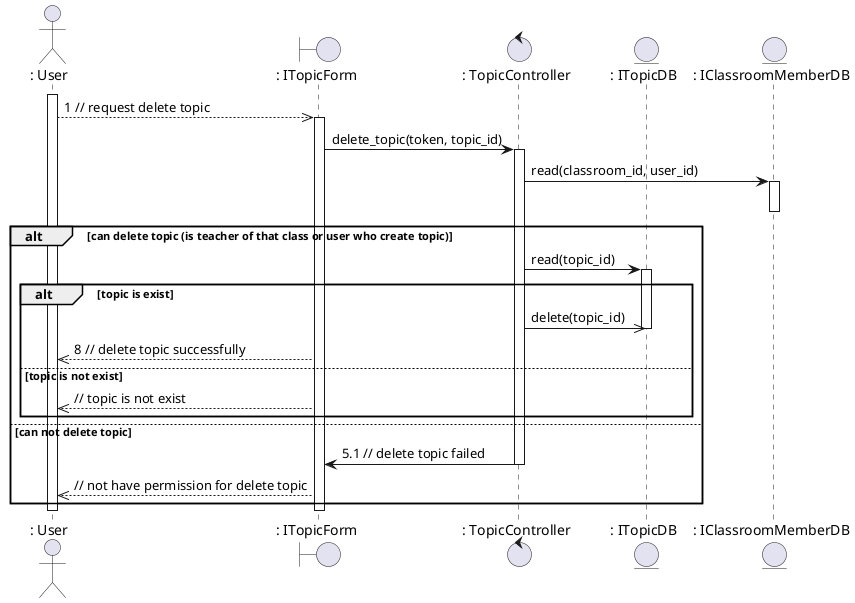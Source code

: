 @startuml deleteTopic

actor ": User"
boundary ": ITopicForm"
control ": TopicController"
entity ": ITopicDB"
entity ": IClassroomMemberDB"

activate ": User"

": User" -->> ": ITopicForm": 1 // request delete topic 
activate ": ITopicForm"
": ITopicForm" -> ": TopicController": delete_topic(token, topic_id)
activate ": TopicController"
": TopicController" -> ": IClassroomMemberDB": read(classroom_id, user_id)
activate ": IClassroomMemberDB"
deactivate ": IClassroomMemberDB"
alt can delete topic (is teacher of that class or user who create topic)
    ": TopicController" -> ": ITopicDB": read(topic_id)
    activate ": ITopicDB"
    alt topic is exist
        ": TopicController" ->> ": ITopicDB": delete(topic_id)
        deactivate ": ITopicDB"
        ": ITopicForm" -->> ": User": 8 // delete topic successfully
    else topic is not exist
        ": ITopicForm" -->> ": User": // topic is not exist
    end
    
else can not delete topic
    ": TopicController" -> ": ITopicForm": 5.1 // delete topic failed
    deactivate ": TopicController"
    ": ITopicForm" -->> ": User": // not have permission for delete topic
end

deactivate ": User"
deactivate ": ITopicForm"


@enduml